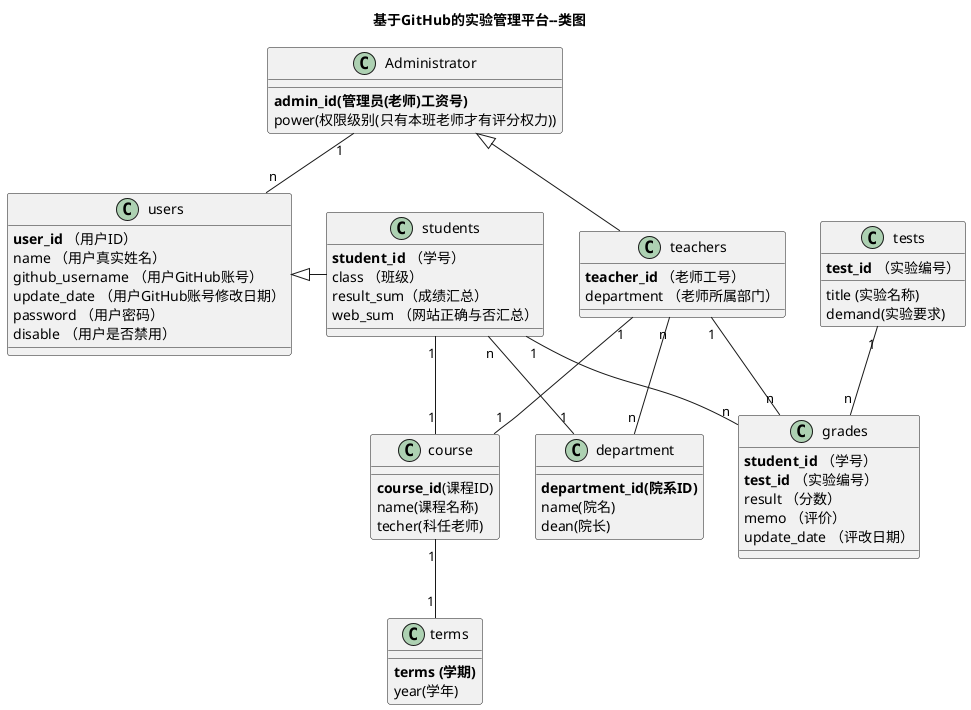 @startuml
title 基于GitHub的实验管理平台--类图
class users {
    <b>user_id</b> （用户ID）
    name （用户真实姓名）
    github_username （用户GitHub账号）
    update_date （用户GitHub账号修改日期）
    password （用户密码）
    disable （用户是否禁用）
}

class Administrator{
    <b>admin_id<b>(管理员(老师)工资号)
    power(权限级别(只有本班老师才有评分权力))
}
class teachers{
    <b>teacher_id</b> （老师工号）
    department （老师所属部门）
}
class students{
    <b>student_id</b> （学号）
    class （班级）
    result_sum（成绩汇总）
    web_sum （网站正确与否汇总）
}
class department{
    <b>department_id<b>(院系ID)
    name(院名)
    dean(院长)
}
users <|- students
Administrator <|-- teachers
class grades {
    <b>student_id</b> （学号）
    <b>test_id</b> （实验编号）
    result （分数）
    memo （评价）
    update_date （评改日期）
}

class tests {
    <b>test_id</b> （实验编号）
    title (实验名称)
    demand(实验要求)
}
class course{
     <b>course_id</b>(课程ID)
     name(课程名称)
     techer(科任老师)
}
class terms{
    <b>terms<b> (学期)
    year(学年)
}
course "1" -- "1"  terms
students "1" -- "1"  course
teachers "1" -- "1"  course
students "1" -- "n"  grades
teachers "1" -- "n"  grades
students "n" -- "1"  department
teachers "n" -- "n"  department
tests "1" -- "n"  grades
Administrator "1" -- "n"  users


@enduml